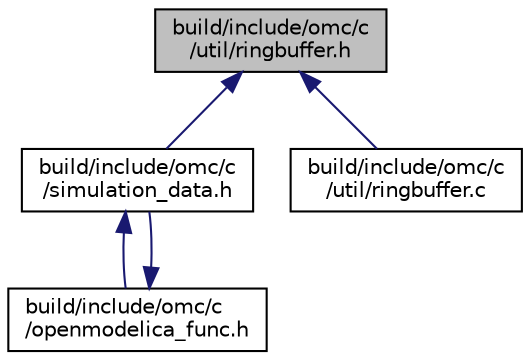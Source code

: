 digraph "build/include/omc/c/util/ringbuffer.h"
{
  edge [fontname="Helvetica",fontsize="10",labelfontname="Helvetica",labelfontsize="10"];
  node [fontname="Helvetica",fontsize="10",shape=record];
  Node1 [label="build/include/omc/c\l/util/ringbuffer.h",height=0.2,width=0.4,color="black", fillcolor="grey75", style="filled", fontcolor="black"];
  Node1 -> Node2 [dir="back",color="midnightblue",fontsize="10",style="solid",fontname="Helvetica"];
  Node2 [label="build/include/omc/c\l/simulation_data.h",height=0.2,width=0.4,color="black", fillcolor="white", style="filled",URL="$d9/d28/build_2include_2omc_2c_2simulation__data_8h.html"];
  Node2 -> Node3 [dir="back",color="midnightblue",fontsize="10",style="solid",fontname="Helvetica"];
  Node3 [label="build/include/omc/c\l/openmodelica_func.h",height=0.2,width=0.4,color="black", fillcolor="white", style="filled",URL="$dd/d4a/build_2include_2omc_2c_2openmodelica__func_8h.html"];
  Node3 -> Node2 [dir="back",color="midnightblue",fontsize="10",style="solid",fontname="Helvetica"];
  Node1 -> Node4 [dir="back",color="midnightblue",fontsize="10",style="solid",fontname="Helvetica"];
  Node4 [label="build/include/omc/c\l/util/ringbuffer.c",height=0.2,width=0.4,color="black", fillcolor="white", style="filled",URL="$d1/d77/build_2include_2omc_2c_2util_2ringbuffer_8c.html"];
}

